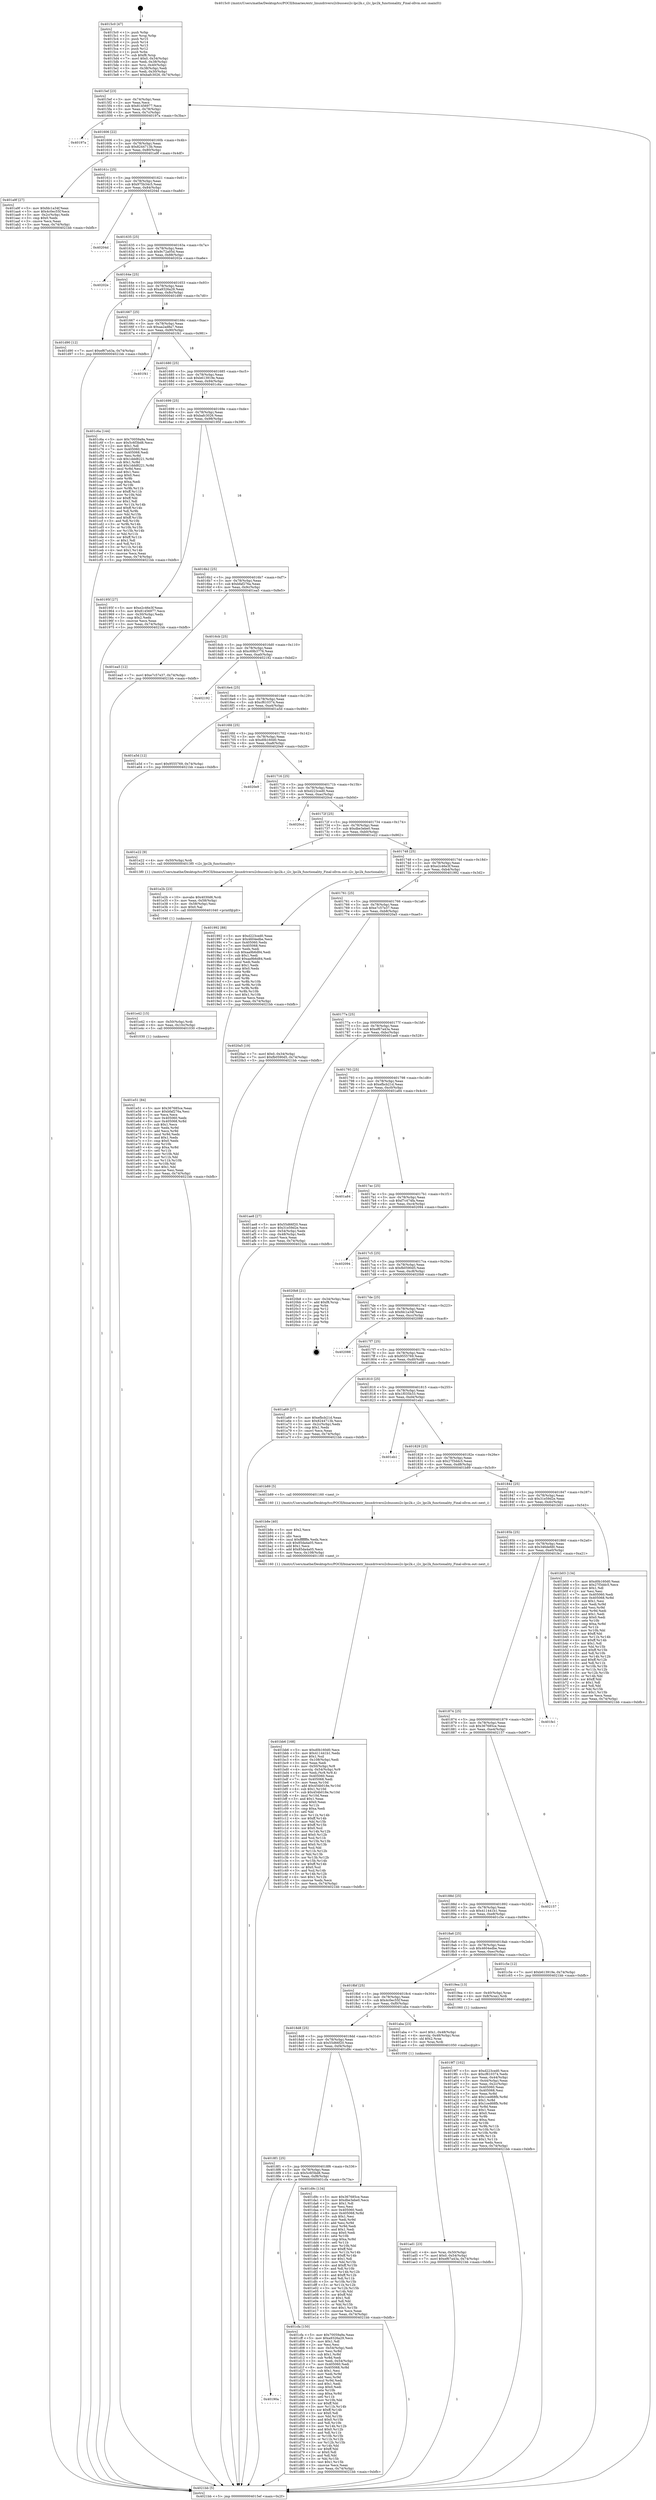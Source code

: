 digraph "0x4015c0" {
  label = "0x4015c0 (/mnt/c/Users/mathe/Desktop/tcc/POCII/binaries/extr_linuxdriversi2cbussesi2c-lpc2k.c_i2c_lpc2k_functionality_Final-ollvm.out::main(0))"
  labelloc = "t"
  node[shape=record]

  Entry [label="",width=0.3,height=0.3,shape=circle,fillcolor=black,style=filled]
  "0x4015ef" [label="{
     0x4015ef [23]\l
     | [instrs]\l
     &nbsp;&nbsp;0x4015ef \<+3\>: mov -0x74(%rbp),%eax\l
     &nbsp;&nbsp;0x4015f2 \<+2\>: mov %eax,%ecx\l
     &nbsp;&nbsp;0x4015f4 \<+6\>: sub $0x81456977,%ecx\l
     &nbsp;&nbsp;0x4015fa \<+3\>: mov %eax,-0x78(%rbp)\l
     &nbsp;&nbsp;0x4015fd \<+3\>: mov %ecx,-0x7c(%rbp)\l
     &nbsp;&nbsp;0x401600 \<+6\>: je 000000000040197a \<main+0x3ba\>\l
  }"]
  "0x40197a" [label="{
     0x40197a\l
  }", style=dashed]
  "0x401606" [label="{
     0x401606 [22]\l
     | [instrs]\l
     &nbsp;&nbsp;0x401606 \<+5\>: jmp 000000000040160b \<main+0x4b\>\l
     &nbsp;&nbsp;0x40160b \<+3\>: mov -0x78(%rbp),%eax\l
     &nbsp;&nbsp;0x40160e \<+5\>: sub $0x8244713b,%eax\l
     &nbsp;&nbsp;0x401613 \<+3\>: mov %eax,-0x80(%rbp)\l
     &nbsp;&nbsp;0x401616 \<+6\>: je 0000000000401a9f \<main+0x4df\>\l
  }"]
  Exit [label="",width=0.3,height=0.3,shape=circle,fillcolor=black,style=filled,peripheries=2]
  "0x401a9f" [label="{
     0x401a9f [27]\l
     | [instrs]\l
     &nbsp;&nbsp;0x401a9f \<+5\>: mov $0xfdc1a34f,%eax\l
     &nbsp;&nbsp;0x401aa4 \<+5\>: mov $0x4c0ec55f,%ecx\l
     &nbsp;&nbsp;0x401aa9 \<+3\>: mov -0x2c(%rbp),%edx\l
     &nbsp;&nbsp;0x401aac \<+3\>: cmp $0x0,%edx\l
     &nbsp;&nbsp;0x401aaf \<+3\>: cmove %ecx,%eax\l
     &nbsp;&nbsp;0x401ab2 \<+3\>: mov %eax,-0x74(%rbp)\l
     &nbsp;&nbsp;0x401ab5 \<+5\>: jmp 00000000004021bb \<main+0xbfb\>\l
  }"]
  "0x40161c" [label="{
     0x40161c [25]\l
     | [instrs]\l
     &nbsp;&nbsp;0x40161c \<+5\>: jmp 0000000000401621 \<main+0x61\>\l
     &nbsp;&nbsp;0x401621 \<+3\>: mov -0x78(%rbp),%eax\l
     &nbsp;&nbsp;0x401624 \<+5\>: sub $0x975b34c5,%eax\l
     &nbsp;&nbsp;0x401629 \<+6\>: mov %eax,-0x84(%rbp)\l
     &nbsp;&nbsp;0x40162f \<+6\>: je 000000000040204d \<main+0xa8d\>\l
  }"]
  "0x401e51" [label="{
     0x401e51 [84]\l
     | [instrs]\l
     &nbsp;&nbsp;0x401e51 \<+5\>: mov $0x367685ce,%eax\l
     &nbsp;&nbsp;0x401e56 \<+5\>: mov $0xbfaf276a,%esi\l
     &nbsp;&nbsp;0x401e5b \<+2\>: xor %ecx,%ecx\l
     &nbsp;&nbsp;0x401e5d \<+7\>: mov 0x405060,%edx\l
     &nbsp;&nbsp;0x401e64 \<+8\>: mov 0x405068,%r8d\l
     &nbsp;&nbsp;0x401e6c \<+3\>: sub $0x1,%ecx\l
     &nbsp;&nbsp;0x401e6f \<+3\>: mov %edx,%r9d\l
     &nbsp;&nbsp;0x401e72 \<+3\>: add %ecx,%r9d\l
     &nbsp;&nbsp;0x401e75 \<+4\>: imul %r9d,%edx\l
     &nbsp;&nbsp;0x401e79 \<+3\>: and $0x1,%edx\l
     &nbsp;&nbsp;0x401e7c \<+3\>: cmp $0x0,%edx\l
     &nbsp;&nbsp;0x401e7f \<+4\>: sete %r10b\l
     &nbsp;&nbsp;0x401e83 \<+4\>: cmp $0xa,%r8d\l
     &nbsp;&nbsp;0x401e87 \<+4\>: setl %r11b\l
     &nbsp;&nbsp;0x401e8b \<+3\>: mov %r10b,%bl\l
     &nbsp;&nbsp;0x401e8e \<+3\>: and %r11b,%bl\l
     &nbsp;&nbsp;0x401e91 \<+3\>: xor %r11b,%r10b\l
     &nbsp;&nbsp;0x401e94 \<+3\>: or %r10b,%bl\l
     &nbsp;&nbsp;0x401e97 \<+3\>: test $0x1,%bl\l
     &nbsp;&nbsp;0x401e9a \<+3\>: cmovne %esi,%eax\l
     &nbsp;&nbsp;0x401e9d \<+3\>: mov %eax,-0x74(%rbp)\l
     &nbsp;&nbsp;0x401ea0 \<+5\>: jmp 00000000004021bb \<main+0xbfb\>\l
  }"]
  "0x40204d" [label="{
     0x40204d\l
  }", style=dashed]
  "0x401635" [label="{
     0x401635 [25]\l
     | [instrs]\l
     &nbsp;&nbsp;0x401635 \<+5\>: jmp 000000000040163a \<main+0x7a\>\l
     &nbsp;&nbsp;0x40163a \<+3\>: mov -0x78(%rbp),%eax\l
     &nbsp;&nbsp;0x40163d \<+5\>: sub $0x9c72a05d,%eax\l
     &nbsp;&nbsp;0x401642 \<+6\>: mov %eax,-0x88(%rbp)\l
     &nbsp;&nbsp;0x401648 \<+6\>: je 000000000040202e \<main+0xa6e\>\l
  }"]
  "0x401e42" [label="{
     0x401e42 [15]\l
     | [instrs]\l
     &nbsp;&nbsp;0x401e42 \<+4\>: mov -0x50(%rbp),%rdi\l
     &nbsp;&nbsp;0x401e46 \<+6\>: mov %eax,-0x10c(%rbp)\l
     &nbsp;&nbsp;0x401e4c \<+5\>: call 0000000000401030 \<free@plt\>\l
     | [calls]\l
     &nbsp;&nbsp;0x401030 \{1\} (unknown)\l
  }"]
  "0x40202e" [label="{
     0x40202e\l
  }", style=dashed]
  "0x40164e" [label="{
     0x40164e [25]\l
     | [instrs]\l
     &nbsp;&nbsp;0x40164e \<+5\>: jmp 0000000000401653 \<main+0x93\>\l
     &nbsp;&nbsp;0x401653 \<+3\>: mov -0x78(%rbp),%eax\l
     &nbsp;&nbsp;0x401656 \<+5\>: sub $0xa9326a29,%eax\l
     &nbsp;&nbsp;0x40165b \<+6\>: mov %eax,-0x8c(%rbp)\l
     &nbsp;&nbsp;0x401661 \<+6\>: je 0000000000401d90 \<main+0x7d0\>\l
  }"]
  "0x401e2b" [label="{
     0x401e2b [23]\l
     | [instrs]\l
     &nbsp;&nbsp;0x401e2b \<+10\>: movabs $0x4030d6,%rdi\l
     &nbsp;&nbsp;0x401e35 \<+3\>: mov %eax,-0x58(%rbp)\l
     &nbsp;&nbsp;0x401e38 \<+3\>: mov -0x58(%rbp),%esi\l
     &nbsp;&nbsp;0x401e3b \<+2\>: mov $0x0,%al\l
     &nbsp;&nbsp;0x401e3d \<+5\>: call 0000000000401040 \<printf@plt\>\l
     | [calls]\l
     &nbsp;&nbsp;0x401040 \{1\} (unknown)\l
  }"]
  "0x401d90" [label="{
     0x401d90 [12]\l
     | [instrs]\l
     &nbsp;&nbsp;0x401d90 \<+7\>: movl $0xef67a43a,-0x74(%rbp)\l
     &nbsp;&nbsp;0x401d97 \<+5\>: jmp 00000000004021bb \<main+0xbfb\>\l
  }"]
  "0x401667" [label="{
     0x401667 [25]\l
     | [instrs]\l
     &nbsp;&nbsp;0x401667 \<+5\>: jmp 000000000040166c \<main+0xac\>\l
     &nbsp;&nbsp;0x40166c \<+3\>: mov -0x78(%rbp),%eax\l
     &nbsp;&nbsp;0x40166f \<+5\>: sub $0xaa2ad8a7,%eax\l
     &nbsp;&nbsp;0x401674 \<+6\>: mov %eax,-0x90(%rbp)\l
     &nbsp;&nbsp;0x40167a \<+6\>: je 0000000000401f41 \<main+0x981\>\l
  }"]
  "0x40190a" [label="{
     0x40190a\l
  }", style=dashed]
  "0x401f41" [label="{
     0x401f41\l
  }", style=dashed]
  "0x401680" [label="{
     0x401680 [25]\l
     | [instrs]\l
     &nbsp;&nbsp;0x401680 \<+5\>: jmp 0000000000401685 \<main+0xc5\>\l
     &nbsp;&nbsp;0x401685 \<+3\>: mov -0x78(%rbp),%eax\l
     &nbsp;&nbsp;0x401688 \<+5\>: sub $0xb613919e,%eax\l
     &nbsp;&nbsp;0x40168d \<+6\>: mov %eax,-0x94(%rbp)\l
     &nbsp;&nbsp;0x401693 \<+6\>: je 0000000000401c6a \<main+0x6aa\>\l
  }"]
  "0x401cfa" [label="{
     0x401cfa [150]\l
     | [instrs]\l
     &nbsp;&nbsp;0x401cfa \<+5\>: mov $0x70059a9a,%eax\l
     &nbsp;&nbsp;0x401cff \<+5\>: mov $0xa9326a29,%ecx\l
     &nbsp;&nbsp;0x401d04 \<+2\>: mov $0x1,%dl\l
     &nbsp;&nbsp;0x401d06 \<+2\>: xor %esi,%esi\l
     &nbsp;&nbsp;0x401d08 \<+3\>: mov -0x54(%rbp),%edi\l
     &nbsp;&nbsp;0x401d0b \<+3\>: mov %esi,%r8d\l
     &nbsp;&nbsp;0x401d0e \<+4\>: sub $0x1,%r8d\l
     &nbsp;&nbsp;0x401d12 \<+3\>: sub %r8d,%edi\l
     &nbsp;&nbsp;0x401d15 \<+3\>: mov %edi,-0x54(%rbp)\l
     &nbsp;&nbsp;0x401d18 \<+7\>: mov 0x405060,%edi\l
     &nbsp;&nbsp;0x401d1f \<+8\>: mov 0x405068,%r8d\l
     &nbsp;&nbsp;0x401d27 \<+3\>: sub $0x1,%esi\l
     &nbsp;&nbsp;0x401d2a \<+3\>: mov %edi,%r9d\l
     &nbsp;&nbsp;0x401d2d \<+3\>: add %esi,%r9d\l
     &nbsp;&nbsp;0x401d30 \<+4\>: imul %r9d,%edi\l
     &nbsp;&nbsp;0x401d34 \<+3\>: and $0x1,%edi\l
     &nbsp;&nbsp;0x401d37 \<+3\>: cmp $0x0,%edi\l
     &nbsp;&nbsp;0x401d3a \<+4\>: sete %r10b\l
     &nbsp;&nbsp;0x401d3e \<+4\>: cmp $0xa,%r8d\l
     &nbsp;&nbsp;0x401d42 \<+4\>: setl %r11b\l
     &nbsp;&nbsp;0x401d46 \<+3\>: mov %r10b,%bl\l
     &nbsp;&nbsp;0x401d49 \<+3\>: xor $0xff,%bl\l
     &nbsp;&nbsp;0x401d4c \<+3\>: mov %r11b,%r14b\l
     &nbsp;&nbsp;0x401d4f \<+4\>: xor $0xff,%r14b\l
     &nbsp;&nbsp;0x401d53 \<+3\>: xor $0x0,%dl\l
     &nbsp;&nbsp;0x401d56 \<+3\>: mov %bl,%r15b\l
     &nbsp;&nbsp;0x401d59 \<+4\>: and $0x0,%r15b\l
     &nbsp;&nbsp;0x401d5d \<+3\>: and %dl,%r10b\l
     &nbsp;&nbsp;0x401d60 \<+3\>: mov %r14b,%r12b\l
     &nbsp;&nbsp;0x401d63 \<+4\>: and $0x0,%r12b\l
     &nbsp;&nbsp;0x401d67 \<+3\>: and %dl,%r11b\l
     &nbsp;&nbsp;0x401d6a \<+3\>: or %r10b,%r15b\l
     &nbsp;&nbsp;0x401d6d \<+3\>: or %r11b,%r12b\l
     &nbsp;&nbsp;0x401d70 \<+3\>: xor %r12b,%r15b\l
     &nbsp;&nbsp;0x401d73 \<+3\>: or %r14b,%bl\l
     &nbsp;&nbsp;0x401d76 \<+3\>: xor $0xff,%bl\l
     &nbsp;&nbsp;0x401d79 \<+3\>: or $0x0,%dl\l
     &nbsp;&nbsp;0x401d7c \<+2\>: and %dl,%bl\l
     &nbsp;&nbsp;0x401d7e \<+3\>: or %bl,%r15b\l
     &nbsp;&nbsp;0x401d81 \<+4\>: test $0x1,%r15b\l
     &nbsp;&nbsp;0x401d85 \<+3\>: cmovne %ecx,%eax\l
     &nbsp;&nbsp;0x401d88 \<+3\>: mov %eax,-0x74(%rbp)\l
     &nbsp;&nbsp;0x401d8b \<+5\>: jmp 00000000004021bb \<main+0xbfb\>\l
  }"]
  "0x401c6a" [label="{
     0x401c6a [144]\l
     | [instrs]\l
     &nbsp;&nbsp;0x401c6a \<+5\>: mov $0x70059a9a,%eax\l
     &nbsp;&nbsp;0x401c6f \<+5\>: mov $0x5c6f3bd8,%ecx\l
     &nbsp;&nbsp;0x401c74 \<+2\>: mov $0x1,%dl\l
     &nbsp;&nbsp;0x401c76 \<+7\>: mov 0x405060,%esi\l
     &nbsp;&nbsp;0x401c7d \<+7\>: mov 0x405068,%edi\l
     &nbsp;&nbsp;0x401c84 \<+3\>: mov %esi,%r8d\l
     &nbsp;&nbsp;0x401c87 \<+7\>: sub $0x1ddd8221,%r8d\l
     &nbsp;&nbsp;0x401c8e \<+4\>: sub $0x1,%r8d\l
     &nbsp;&nbsp;0x401c92 \<+7\>: add $0x1ddd8221,%r8d\l
     &nbsp;&nbsp;0x401c99 \<+4\>: imul %r8d,%esi\l
     &nbsp;&nbsp;0x401c9d \<+3\>: and $0x1,%esi\l
     &nbsp;&nbsp;0x401ca0 \<+3\>: cmp $0x0,%esi\l
     &nbsp;&nbsp;0x401ca3 \<+4\>: sete %r9b\l
     &nbsp;&nbsp;0x401ca7 \<+3\>: cmp $0xa,%edi\l
     &nbsp;&nbsp;0x401caa \<+4\>: setl %r10b\l
     &nbsp;&nbsp;0x401cae \<+3\>: mov %r9b,%r11b\l
     &nbsp;&nbsp;0x401cb1 \<+4\>: xor $0xff,%r11b\l
     &nbsp;&nbsp;0x401cb5 \<+3\>: mov %r10b,%bl\l
     &nbsp;&nbsp;0x401cb8 \<+3\>: xor $0xff,%bl\l
     &nbsp;&nbsp;0x401cbb \<+3\>: xor $0x1,%dl\l
     &nbsp;&nbsp;0x401cbe \<+3\>: mov %r11b,%r14b\l
     &nbsp;&nbsp;0x401cc1 \<+4\>: and $0xff,%r14b\l
     &nbsp;&nbsp;0x401cc5 \<+3\>: and %dl,%r9b\l
     &nbsp;&nbsp;0x401cc8 \<+3\>: mov %bl,%r15b\l
     &nbsp;&nbsp;0x401ccb \<+4\>: and $0xff,%r15b\l
     &nbsp;&nbsp;0x401ccf \<+3\>: and %dl,%r10b\l
     &nbsp;&nbsp;0x401cd2 \<+3\>: or %r9b,%r14b\l
     &nbsp;&nbsp;0x401cd5 \<+3\>: or %r10b,%r15b\l
     &nbsp;&nbsp;0x401cd8 \<+3\>: xor %r15b,%r14b\l
     &nbsp;&nbsp;0x401cdb \<+3\>: or %bl,%r11b\l
     &nbsp;&nbsp;0x401cde \<+4\>: xor $0xff,%r11b\l
     &nbsp;&nbsp;0x401ce2 \<+3\>: or $0x1,%dl\l
     &nbsp;&nbsp;0x401ce5 \<+3\>: and %dl,%r11b\l
     &nbsp;&nbsp;0x401ce8 \<+3\>: or %r11b,%r14b\l
     &nbsp;&nbsp;0x401ceb \<+4\>: test $0x1,%r14b\l
     &nbsp;&nbsp;0x401cef \<+3\>: cmovne %ecx,%eax\l
     &nbsp;&nbsp;0x401cf2 \<+3\>: mov %eax,-0x74(%rbp)\l
     &nbsp;&nbsp;0x401cf5 \<+5\>: jmp 00000000004021bb \<main+0xbfb\>\l
  }"]
  "0x401699" [label="{
     0x401699 [25]\l
     | [instrs]\l
     &nbsp;&nbsp;0x401699 \<+5\>: jmp 000000000040169e \<main+0xde\>\l
     &nbsp;&nbsp;0x40169e \<+3\>: mov -0x78(%rbp),%eax\l
     &nbsp;&nbsp;0x4016a1 \<+5\>: sub $0xbafc3026,%eax\l
     &nbsp;&nbsp;0x4016a6 \<+6\>: mov %eax,-0x98(%rbp)\l
     &nbsp;&nbsp;0x4016ac \<+6\>: je 000000000040195f \<main+0x39f\>\l
  }"]
  "0x4018f1" [label="{
     0x4018f1 [25]\l
     | [instrs]\l
     &nbsp;&nbsp;0x4018f1 \<+5\>: jmp 00000000004018f6 \<main+0x336\>\l
     &nbsp;&nbsp;0x4018f6 \<+3\>: mov -0x78(%rbp),%eax\l
     &nbsp;&nbsp;0x4018f9 \<+5\>: sub $0x5c6f3bd8,%eax\l
     &nbsp;&nbsp;0x4018fe \<+6\>: mov %eax,-0xf8(%rbp)\l
     &nbsp;&nbsp;0x401904 \<+6\>: je 0000000000401cfa \<main+0x73a\>\l
  }"]
  "0x40195f" [label="{
     0x40195f [27]\l
     | [instrs]\l
     &nbsp;&nbsp;0x40195f \<+5\>: mov $0xe2c46e3f,%eax\l
     &nbsp;&nbsp;0x401964 \<+5\>: mov $0x81456977,%ecx\l
     &nbsp;&nbsp;0x401969 \<+3\>: mov -0x30(%rbp),%edx\l
     &nbsp;&nbsp;0x40196c \<+3\>: cmp $0x2,%edx\l
     &nbsp;&nbsp;0x40196f \<+3\>: cmovne %ecx,%eax\l
     &nbsp;&nbsp;0x401972 \<+3\>: mov %eax,-0x74(%rbp)\l
     &nbsp;&nbsp;0x401975 \<+5\>: jmp 00000000004021bb \<main+0xbfb\>\l
  }"]
  "0x4016b2" [label="{
     0x4016b2 [25]\l
     | [instrs]\l
     &nbsp;&nbsp;0x4016b2 \<+5\>: jmp 00000000004016b7 \<main+0xf7\>\l
     &nbsp;&nbsp;0x4016b7 \<+3\>: mov -0x78(%rbp),%eax\l
     &nbsp;&nbsp;0x4016ba \<+5\>: sub $0xbfaf276a,%eax\l
     &nbsp;&nbsp;0x4016bf \<+6\>: mov %eax,-0x9c(%rbp)\l
     &nbsp;&nbsp;0x4016c5 \<+6\>: je 0000000000401ea5 \<main+0x8e5\>\l
  }"]
  "0x4021bb" [label="{
     0x4021bb [5]\l
     | [instrs]\l
     &nbsp;&nbsp;0x4021bb \<+5\>: jmp 00000000004015ef \<main+0x2f\>\l
  }"]
  "0x4015c0" [label="{
     0x4015c0 [47]\l
     | [instrs]\l
     &nbsp;&nbsp;0x4015c0 \<+1\>: push %rbp\l
     &nbsp;&nbsp;0x4015c1 \<+3\>: mov %rsp,%rbp\l
     &nbsp;&nbsp;0x4015c4 \<+2\>: push %r15\l
     &nbsp;&nbsp;0x4015c6 \<+2\>: push %r14\l
     &nbsp;&nbsp;0x4015c8 \<+2\>: push %r13\l
     &nbsp;&nbsp;0x4015ca \<+2\>: push %r12\l
     &nbsp;&nbsp;0x4015cc \<+1\>: push %rbx\l
     &nbsp;&nbsp;0x4015cd \<+7\>: sub $0xf8,%rsp\l
     &nbsp;&nbsp;0x4015d4 \<+7\>: movl $0x0,-0x34(%rbp)\l
     &nbsp;&nbsp;0x4015db \<+3\>: mov %edi,-0x38(%rbp)\l
     &nbsp;&nbsp;0x4015de \<+4\>: mov %rsi,-0x40(%rbp)\l
     &nbsp;&nbsp;0x4015e2 \<+3\>: mov -0x38(%rbp),%edi\l
     &nbsp;&nbsp;0x4015e5 \<+3\>: mov %edi,-0x30(%rbp)\l
     &nbsp;&nbsp;0x4015e8 \<+7\>: movl $0xbafc3026,-0x74(%rbp)\l
  }"]
  "0x401d9c" [label="{
     0x401d9c [134]\l
     | [instrs]\l
     &nbsp;&nbsp;0x401d9c \<+5\>: mov $0x367685ce,%eax\l
     &nbsp;&nbsp;0x401da1 \<+5\>: mov $0xdbe3ebe0,%ecx\l
     &nbsp;&nbsp;0x401da6 \<+2\>: mov $0x1,%dl\l
     &nbsp;&nbsp;0x401da8 \<+2\>: xor %esi,%esi\l
     &nbsp;&nbsp;0x401daa \<+7\>: mov 0x405060,%edi\l
     &nbsp;&nbsp;0x401db1 \<+8\>: mov 0x405068,%r8d\l
     &nbsp;&nbsp;0x401db9 \<+3\>: sub $0x1,%esi\l
     &nbsp;&nbsp;0x401dbc \<+3\>: mov %edi,%r9d\l
     &nbsp;&nbsp;0x401dbf \<+3\>: add %esi,%r9d\l
     &nbsp;&nbsp;0x401dc2 \<+4\>: imul %r9d,%edi\l
     &nbsp;&nbsp;0x401dc6 \<+3\>: and $0x1,%edi\l
     &nbsp;&nbsp;0x401dc9 \<+3\>: cmp $0x0,%edi\l
     &nbsp;&nbsp;0x401dcc \<+4\>: sete %r10b\l
     &nbsp;&nbsp;0x401dd0 \<+4\>: cmp $0xa,%r8d\l
     &nbsp;&nbsp;0x401dd4 \<+4\>: setl %r11b\l
     &nbsp;&nbsp;0x401dd8 \<+3\>: mov %r10b,%bl\l
     &nbsp;&nbsp;0x401ddb \<+3\>: xor $0xff,%bl\l
     &nbsp;&nbsp;0x401dde \<+3\>: mov %r11b,%r14b\l
     &nbsp;&nbsp;0x401de1 \<+4\>: xor $0xff,%r14b\l
     &nbsp;&nbsp;0x401de5 \<+3\>: xor $0x1,%dl\l
     &nbsp;&nbsp;0x401de8 \<+3\>: mov %bl,%r15b\l
     &nbsp;&nbsp;0x401deb \<+4\>: and $0xff,%r15b\l
     &nbsp;&nbsp;0x401def \<+3\>: and %dl,%r10b\l
     &nbsp;&nbsp;0x401df2 \<+3\>: mov %r14b,%r12b\l
     &nbsp;&nbsp;0x401df5 \<+4\>: and $0xff,%r12b\l
     &nbsp;&nbsp;0x401df9 \<+3\>: and %dl,%r11b\l
     &nbsp;&nbsp;0x401dfc \<+3\>: or %r10b,%r15b\l
     &nbsp;&nbsp;0x401dff \<+3\>: or %r11b,%r12b\l
     &nbsp;&nbsp;0x401e02 \<+3\>: xor %r12b,%r15b\l
     &nbsp;&nbsp;0x401e05 \<+3\>: or %r14b,%bl\l
     &nbsp;&nbsp;0x401e08 \<+3\>: xor $0xff,%bl\l
     &nbsp;&nbsp;0x401e0b \<+3\>: or $0x1,%dl\l
     &nbsp;&nbsp;0x401e0e \<+2\>: and %dl,%bl\l
     &nbsp;&nbsp;0x401e10 \<+3\>: or %bl,%r15b\l
     &nbsp;&nbsp;0x401e13 \<+4\>: test $0x1,%r15b\l
     &nbsp;&nbsp;0x401e17 \<+3\>: cmovne %ecx,%eax\l
     &nbsp;&nbsp;0x401e1a \<+3\>: mov %eax,-0x74(%rbp)\l
     &nbsp;&nbsp;0x401e1d \<+5\>: jmp 00000000004021bb \<main+0xbfb\>\l
  }"]
  "0x401ea5" [label="{
     0x401ea5 [12]\l
     | [instrs]\l
     &nbsp;&nbsp;0x401ea5 \<+7\>: movl $0xe7c57e37,-0x74(%rbp)\l
     &nbsp;&nbsp;0x401eac \<+5\>: jmp 00000000004021bb \<main+0xbfb\>\l
  }"]
  "0x4016cb" [label="{
     0x4016cb [25]\l
     | [instrs]\l
     &nbsp;&nbsp;0x4016cb \<+5\>: jmp 00000000004016d0 \<main+0x110\>\l
     &nbsp;&nbsp;0x4016d0 \<+3\>: mov -0x78(%rbp),%eax\l
     &nbsp;&nbsp;0x4016d3 \<+5\>: sub $0xc69b3776,%eax\l
     &nbsp;&nbsp;0x4016d8 \<+6\>: mov %eax,-0xa0(%rbp)\l
     &nbsp;&nbsp;0x4016de \<+6\>: je 0000000000402192 \<main+0xbd2\>\l
  }"]
  "0x401bb6" [label="{
     0x401bb6 [168]\l
     | [instrs]\l
     &nbsp;&nbsp;0x401bb6 \<+5\>: mov $0xd0b160d0,%ecx\l
     &nbsp;&nbsp;0x401bbb \<+5\>: mov $0x411441b1,%edx\l
     &nbsp;&nbsp;0x401bc0 \<+3\>: mov $0x1,%sil\l
     &nbsp;&nbsp;0x401bc3 \<+6\>: mov -0x108(%rbp),%edi\l
     &nbsp;&nbsp;0x401bc9 \<+3\>: imul %eax,%edi\l
     &nbsp;&nbsp;0x401bcc \<+4\>: mov -0x50(%rbp),%r8\l
     &nbsp;&nbsp;0x401bd0 \<+4\>: movslq -0x54(%rbp),%r9\l
     &nbsp;&nbsp;0x401bd4 \<+4\>: mov %edi,(%r8,%r9,4)\l
     &nbsp;&nbsp;0x401bd8 \<+7\>: mov 0x405060,%eax\l
     &nbsp;&nbsp;0x401bdf \<+7\>: mov 0x405068,%edi\l
     &nbsp;&nbsp;0x401be6 \<+3\>: mov %eax,%r10d\l
     &nbsp;&nbsp;0x401be9 \<+7\>: add $0x454b018e,%r10d\l
     &nbsp;&nbsp;0x401bf0 \<+4\>: sub $0x1,%r10d\l
     &nbsp;&nbsp;0x401bf4 \<+7\>: sub $0x454b018e,%r10d\l
     &nbsp;&nbsp;0x401bfb \<+4\>: imul %r10d,%eax\l
     &nbsp;&nbsp;0x401bff \<+3\>: and $0x1,%eax\l
     &nbsp;&nbsp;0x401c02 \<+3\>: cmp $0x0,%eax\l
     &nbsp;&nbsp;0x401c05 \<+4\>: sete %r11b\l
     &nbsp;&nbsp;0x401c09 \<+3\>: cmp $0xa,%edi\l
     &nbsp;&nbsp;0x401c0c \<+3\>: setl %bl\l
     &nbsp;&nbsp;0x401c0f \<+3\>: mov %r11b,%r14b\l
     &nbsp;&nbsp;0x401c12 \<+4\>: xor $0xff,%r14b\l
     &nbsp;&nbsp;0x401c16 \<+3\>: mov %bl,%r15b\l
     &nbsp;&nbsp;0x401c19 \<+4\>: xor $0xff,%r15b\l
     &nbsp;&nbsp;0x401c1d \<+4\>: xor $0x0,%sil\l
     &nbsp;&nbsp;0x401c21 \<+3\>: mov %r14b,%r12b\l
     &nbsp;&nbsp;0x401c24 \<+4\>: and $0x0,%r12b\l
     &nbsp;&nbsp;0x401c28 \<+3\>: and %sil,%r11b\l
     &nbsp;&nbsp;0x401c2b \<+3\>: mov %r15b,%r13b\l
     &nbsp;&nbsp;0x401c2e \<+4\>: and $0x0,%r13b\l
     &nbsp;&nbsp;0x401c32 \<+3\>: and %sil,%bl\l
     &nbsp;&nbsp;0x401c35 \<+3\>: or %r11b,%r12b\l
     &nbsp;&nbsp;0x401c38 \<+3\>: or %bl,%r13b\l
     &nbsp;&nbsp;0x401c3b \<+3\>: xor %r13b,%r12b\l
     &nbsp;&nbsp;0x401c3e \<+3\>: or %r15b,%r14b\l
     &nbsp;&nbsp;0x401c41 \<+4\>: xor $0xff,%r14b\l
     &nbsp;&nbsp;0x401c45 \<+4\>: or $0x0,%sil\l
     &nbsp;&nbsp;0x401c49 \<+3\>: and %sil,%r14b\l
     &nbsp;&nbsp;0x401c4c \<+3\>: or %r14b,%r12b\l
     &nbsp;&nbsp;0x401c4f \<+4\>: test $0x1,%r12b\l
     &nbsp;&nbsp;0x401c53 \<+3\>: cmovne %edx,%ecx\l
     &nbsp;&nbsp;0x401c56 \<+3\>: mov %ecx,-0x74(%rbp)\l
     &nbsp;&nbsp;0x401c59 \<+5\>: jmp 00000000004021bb \<main+0xbfb\>\l
  }"]
  "0x402192" [label="{
     0x402192\l
  }", style=dashed]
  "0x4016e4" [label="{
     0x4016e4 [25]\l
     | [instrs]\l
     &nbsp;&nbsp;0x4016e4 \<+5\>: jmp 00000000004016e9 \<main+0x129\>\l
     &nbsp;&nbsp;0x4016e9 \<+3\>: mov -0x78(%rbp),%eax\l
     &nbsp;&nbsp;0x4016ec \<+5\>: sub $0xcf610374,%eax\l
     &nbsp;&nbsp;0x4016f1 \<+6\>: mov %eax,-0xa4(%rbp)\l
     &nbsp;&nbsp;0x4016f7 \<+6\>: je 0000000000401a5d \<main+0x49d\>\l
  }"]
  "0x401b8e" [label="{
     0x401b8e [40]\l
     | [instrs]\l
     &nbsp;&nbsp;0x401b8e \<+5\>: mov $0x2,%ecx\l
     &nbsp;&nbsp;0x401b93 \<+1\>: cltd\l
     &nbsp;&nbsp;0x401b94 \<+2\>: idiv %ecx\l
     &nbsp;&nbsp;0x401b96 \<+6\>: imul $0xfffffffe,%edx,%ecx\l
     &nbsp;&nbsp;0x401b9c \<+6\>: sub $0x85da4a05,%ecx\l
     &nbsp;&nbsp;0x401ba2 \<+3\>: add $0x1,%ecx\l
     &nbsp;&nbsp;0x401ba5 \<+6\>: add $0x85da4a05,%ecx\l
     &nbsp;&nbsp;0x401bab \<+6\>: mov %ecx,-0x108(%rbp)\l
     &nbsp;&nbsp;0x401bb1 \<+5\>: call 0000000000401160 \<next_i\>\l
     | [calls]\l
     &nbsp;&nbsp;0x401160 \{1\} (/mnt/c/Users/mathe/Desktop/tcc/POCII/binaries/extr_linuxdriversi2cbussesi2c-lpc2k.c_i2c_lpc2k_functionality_Final-ollvm.out::next_i)\l
  }"]
  "0x401a5d" [label="{
     0x401a5d [12]\l
     | [instrs]\l
     &nbsp;&nbsp;0x401a5d \<+7\>: movl $0x9555769,-0x74(%rbp)\l
     &nbsp;&nbsp;0x401a64 \<+5\>: jmp 00000000004021bb \<main+0xbfb\>\l
  }"]
  "0x4016fd" [label="{
     0x4016fd [25]\l
     | [instrs]\l
     &nbsp;&nbsp;0x4016fd \<+5\>: jmp 0000000000401702 \<main+0x142\>\l
     &nbsp;&nbsp;0x401702 \<+3\>: mov -0x78(%rbp),%eax\l
     &nbsp;&nbsp;0x401705 \<+5\>: sub $0xd0b160d0,%eax\l
     &nbsp;&nbsp;0x40170a \<+6\>: mov %eax,-0xa8(%rbp)\l
     &nbsp;&nbsp;0x401710 \<+6\>: je 00000000004020e9 \<main+0xb29\>\l
  }"]
  "0x401ad1" [label="{
     0x401ad1 [23]\l
     | [instrs]\l
     &nbsp;&nbsp;0x401ad1 \<+4\>: mov %rax,-0x50(%rbp)\l
     &nbsp;&nbsp;0x401ad5 \<+7\>: movl $0x0,-0x54(%rbp)\l
     &nbsp;&nbsp;0x401adc \<+7\>: movl $0xef67a43a,-0x74(%rbp)\l
     &nbsp;&nbsp;0x401ae3 \<+5\>: jmp 00000000004021bb \<main+0xbfb\>\l
  }"]
  "0x4020e9" [label="{
     0x4020e9\l
  }", style=dashed]
  "0x401716" [label="{
     0x401716 [25]\l
     | [instrs]\l
     &nbsp;&nbsp;0x401716 \<+5\>: jmp 000000000040171b \<main+0x15b\>\l
     &nbsp;&nbsp;0x40171b \<+3\>: mov -0x78(%rbp),%eax\l
     &nbsp;&nbsp;0x40171e \<+5\>: sub $0xd223ced0,%eax\l
     &nbsp;&nbsp;0x401723 \<+6\>: mov %eax,-0xac(%rbp)\l
     &nbsp;&nbsp;0x401729 \<+6\>: je 00000000004020cd \<main+0xb0d\>\l
  }"]
  "0x4018d8" [label="{
     0x4018d8 [25]\l
     | [instrs]\l
     &nbsp;&nbsp;0x4018d8 \<+5\>: jmp 00000000004018dd \<main+0x31d\>\l
     &nbsp;&nbsp;0x4018dd \<+3\>: mov -0x78(%rbp),%eax\l
     &nbsp;&nbsp;0x4018e0 \<+5\>: sub $0x55d66f20,%eax\l
     &nbsp;&nbsp;0x4018e5 \<+6\>: mov %eax,-0xf4(%rbp)\l
     &nbsp;&nbsp;0x4018eb \<+6\>: je 0000000000401d9c \<main+0x7dc\>\l
  }"]
  "0x4020cd" [label="{
     0x4020cd\l
  }", style=dashed]
  "0x40172f" [label="{
     0x40172f [25]\l
     | [instrs]\l
     &nbsp;&nbsp;0x40172f \<+5\>: jmp 0000000000401734 \<main+0x174\>\l
     &nbsp;&nbsp;0x401734 \<+3\>: mov -0x78(%rbp),%eax\l
     &nbsp;&nbsp;0x401737 \<+5\>: sub $0xdbe3ebe0,%eax\l
     &nbsp;&nbsp;0x40173c \<+6\>: mov %eax,-0xb0(%rbp)\l
     &nbsp;&nbsp;0x401742 \<+6\>: je 0000000000401e22 \<main+0x862\>\l
  }"]
  "0x401aba" [label="{
     0x401aba [23]\l
     | [instrs]\l
     &nbsp;&nbsp;0x401aba \<+7\>: movl $0x1,-0x48(%rbp)\l
     &nbsp;&nbsp;0x401ac1 \<+4\>: movslq -0x48(%rbp),%rax\l
     &nbsp;&nbsp;0x401ac5 \<+4\>: shl $0x2,%rax\l
     &nbsp;&nbsp;0x401ac9 \<+3\>: mov %rax,%rdi\l
     &nbsp;&nbsp;0x401acc \<+5\>: call 0000000000401050 \<malloc@plt\>\l
     | [calls]\l
     &nbsp;&nbsp;0x401050 \{1\} (unknown)\l
  }"]
  "0x401e22" [label="{
     0x401e22 [9]\l
     | [instrs]\l
     &nbsp;&nbsp;0x401e22 \<+4\>: mov -0x50(%rbp),%rdi\l
     &nbsp;&nbsp;0x401e26 \<+5\>: call 00000000004013f0 \<i2c_lpc2k_functionality\>\l
     | [calls]\l
     &nbsp;&nbsp;0x4013f0 \{1\} (/mnt/c/Users/mathe/Desktop/tcc/POCII/binaries/extr_linuxdriversi2cbussesi2c-lpc2k.c_i2c_lpc2k_functionality_Final-ollvm.out::i2c_lpc2k_functionality)\l
  }"]
  "0x401748" [label="{
     0x401748 [25]\l
     | [instrs]\l
     &nbsp;&nbsp;0x401748 \<+5\>: jmp 000000000040174d \<main+0x18d\>\l
     &nbsp;&nbsp;0x40174d \<+3\>: mov -0x78(%rbp),%eax\l
     &nbsp;&nbsp;0x401750 \<+5\>: sub $0xe2c46e3f,%eax\l
     &nbsp;&nbsp;0x401755 \<+6\>: mov %eax,-0xb4(%rbp)\l
     &nbsp;&nbsp;0x40175b \<+6\>: je 0000000000401992 \<main+0x3d2\>\l
  }"]
  "0x4019f7" [label="{
     0x4019f7 [102]\l
     | [instrs]\l
     &nbsp;&nbsp;0x4019f7 \<+5\>: mov $0xd223ced0,%ecx\l
     &nbsp;&nbsp;0x4019fc \<+5\>: mov $0xcf610374,%edx\l
     &nbsp;&nbsp;0x401a01 \<+3\>: mov %eax,-0x44(%rbp)\l
     &nbsp;&nbsp;0x401a04 \<+3\>: mov -0x44(%rbp),%eax\l
     &nbsp;&nbsp;0x401a07 \<+3\>: mov %eax,-0x2c(%rbp)\l
     &nbsp;&nbsp;0x401a0a \<+7\>: mov 0x405060,%eax\l
     &nbsp;&nbsp;0x401a11 \<+7\>: mov 0x405068,%esi\l
     &nbsp;&nbsp;0x401a18 \<+3\>: mov %eax,%r8d\l
     &nbsp;&nbsp;0x401a1b \<+7\>: add $0x1ced68fb,%r8d\l
     &nbsp;&nbsp;0x401a22 \<+4\>: sub $0x1,%r8d\l
     &nbsp;&nbsp;0x401a26 \<+7\>: sub $0x1ced68fb,%r8d\l
     &nbsp;&nbsp;0x401a2d \<+4\>: imul %r8d,%eax\l
     &nbsp;&nbsp;0x401a31 \<+3\>: and $0x1,%eax\l
     &nbsp;&nbsp;0x401a34 \<+3\>: cmp $0x0,%eax\l
     &nbsp;&nbsp;0x401a37 \<+4\>: sete %r9b\l
     &nbsp;&nbsp;0x401a3b \<+3\>: cmp $0xa,%esi\l
     &nbsp;&nbsp;0x401a3e \<+4\>: setl %r10b\l
     &nbsp;&nbsp;0x401a42 \<+3\>: mov %r9b,%r11b\l
     &nbsp;&nbsp;0x401a45 \<+3\>: and %r10b,%r11b\l
     &nbsp;&nbsp;0x401a48 \<+3\>: xor %r10b,%r9b\l
     &nbsp;&nbsp;0x401a4b \<+3\>: or %r9b,%r11b\l
     &nbsp;&nbsp;0x401a4e \<+4\>: test $0x1,%r11b\l
     &nbsp;&nbsp;0x401a52 \<+3\>: cmovne %edx,%ecx\l
     &nbsp;&nbsp;0x401a55 \<+3\>: mov %ecx,-0x74(%rbp)\l
     &nbsp;&nbsp;0x401a58 \<+5\>: jmp 00000000004021bb \<main+0xbfb\>\l
  }"]
  "0x401992" [label="{
     0x401992 [88]\l
     | [instrs]\l
     &nbsp;&nbsp;0x401992 \<+5\>: mov $0xd223ced0,%eax\l
     &nbsp;&nbsp;0x401997 \<+5\>: mov $0x4604edbe,%ecx\l
     &nbsp;&nbsp;0x40199c \<+7\>: mov 0x405060,%edx\l
     &nbsp;&nbsp;0x4019a3 \<+7\>: mov 0x405068,%esi\l
     &nbsp;&nbsp;0x4019aa \<+2\>: mov %edx,%edi\l
     &nbsp;&nbsp;0x4019ac \<+6\>: sub $0xaa9b6d84,%edi\l
     &nbsp;&nbsp;0x4019b2 \<+3\>: sub $0x1,%edi\l
     &nbsp;&nbsp;0x4019b5 \<+6\>: add $0xaa9b6d84,%edi\l
     &nbsp;&nbsp;0x4019bb \<+3\>: imul %edi,%edx\l
     &nbsp;&nbsp;0x4019be \<+3\>: and $0x1,%edx\l
     &nbsp;&nbsp;0x4019c1 \<+3\>: cmp $0x0,%edx\l
     &nbsp;&nbsp;0x4019c4 \<+4\>: sete %r8b\l
     &nbsp;&nbsp;0x4019c8 \<+3\>: cmp $0xa,%esi\l
     &nbsp;&nbsp;0x4019cb \<+4\>: setl %r9b\l
     &nbsp;&nbsp;0x4019cf \<+3\>: mov %r8b,%r10b\l
     &nbsp;&nbsp;0x4019d2 \<+3\>: and %r9b,%r10b\l
     &nbsp;&nbsp;0x4019d5 \<+3\>: xor %r9b,%r8b\l
     &nbsp;&nbsp;0x4019d8 \<+3\>: or %r8b,%r10b\l
     &nbsp;&nbsp;0x4019db \<+4\>: test $0x1,%r10b\l
     &nbsp;&nbsp;0x4019df \<+3\>: cmovne %ecx,%eax\l
     &nbsp;&nbsp;0x4019e2 \<+3\>: mov %eax,-0x74(%rbp)\l
     &nbsp;&nbsp;0x4019e5 \<+5\>: jmp 00000000004021bb \<main+0xbfb\>\l
  }"]
  "0x401761" [label="{
     0x401761 [25]\l
     | [instrs]\l
     &nbsp;&nbsp;0x401761 \<+5\>: jmp 0000000000401766 \<main+0x1a6\>\l
     &nbsp;&nbsp;0x401766 \<+3\>: mov -0x78(%rbp),%eax\l
     &nbsp;&nbsp;0x401769 \<+5\>: sub $0xe7c57e37,%eax\l
     &nbsp;&nbsp;0x40176e \<+6\>: mov %eax,-0xb8(%rbp)\l
     &nbsp;&nbsp;0x401774 \<+6\>: je 00000000004020a5 \<main+0xae5\>\l
  }"]
  "0x4018bf" [label="{
     0x4018bf [25]\l
     | [instrs]\l
     &nbsp;&nbsp;0x4018bf \<+5\>: jmp 00000000004018c4 \<main+0x304\>\l
     &nbsp;&nbsp;0x4018c4 \<+3\>: mov -0x78(%rbp),%eax\l
     &nbsp;&nbsp;0x4018c7 \<+5\>: sub $0x4c0ec55f,%eax\l
     &nbsp;&nbsp;0x4018cc \<+6\>: mov %eax,-0xf0(%rbp)\l
     &nbsp;&nbsp;0x4018d2 \<+6\>: je 0000000000401aba \<main+0x4fa\>\l
  }"]
  "0x4020a5" [label="{
     0x4020a5 [19]\l
     | [instrs]\l
     &nbsp;&nbsp;0x4020a5 \<+7\>: movl $0x0,-0x34(%rbp)\l
     &nbsp;&nbsp;0x4020ac \<+7\>: movl $0xfb0590d5,-0x74(%rbp)\l
     &nbsp;&nbsp;0x4020b3 \<+5\>: jmp 00000000004021bb \<main+0xbfb\>\l
  }"]
  "0x40177a" [label="{
     0x40177a [25]\l
     | [instrs]\l
     &nbsp;&nbsp;0x40177a \<+5\>: jmp 000000000040177f \<main+0x1bf\>\l
     &nbsp;&nbsp;0x40177f \<+3\>: mov -0x78(%rbp),%eax\l
     &nbsp;&nbsp;0x401782 \<+5\>: sub $0xef67a43a,%eax\l
     &nbsp;&nbsp;0x401787 \<+6\>: mov %eax,-0xbc(%rbp)\l
     &nbsp;&nbsp;0x40178d \<+6\>: je 0000000000401ae8 \<main+0x528\>\l
  }"]
  "0x4019ea" [label="{
     0x4019ea [13]\l
     | [instrs]\l
     &nbsp;&nbsp;0x4019ea \<+4\>: mov -0x40(%rbp),%rax\l
     &nbsp;&nbsp;0x4019ee \<+4\>: mov 0x8(%rax),%rdi\l
     &nbsp;&nbsp;0x4019f2 \<+5\>: call 0000000000401060 \<atoi@plt\>\l
     | [calls]\l
     &nbsp;&nbsp;0x401060 \{1\} (unknown)\l
  }"]
  "0x401ae8" [label="{
     0x401ae8 [27]\l
     | [instrs]\l
     &nbsp;&nbsp;0x401ae8 \<+5\>: mov $0x55d66f20,%eax\l
     &nbsp;&nbsp;0x401aed \<+5\>: mov $0x31e59d2e,%ecx\l
     &nbsp;&nbsp;0x401af2 \<+3\>: mov -0x54(%rbp),%edx\l
     &nbsp;&nbsp;0x401af5 \<+3\>: cmp -0x48(%rbp),%edx\l
     &nbsp;&nbsp;0x401af8 \<+3\>: cmovl %ecx,%eax\l
     &nbsp;&nbsp;0x401afb \<+3\>: mov %eax,-0x74(%rbp)\l
     &nbsp;&nbsp;0x401afe \<+5\>: jmp 00000000004021bb \<main+0xbfb\>\l
  }"]
  "0x401793" [label="{
     0x401793 [25]\l
     | [instrs]\l
     &nbsp;&nbsp;0x401793 \<+5\>: jmp 0000000000401798 \<main+0x1d8\>\l
     &nbsp;&nbsp;0x401798 \<+3\>: mov -0x78(%rbp),%eax\l
     &nbsp;&nbsp;0x40179b \<+5\>: sub $0xefbcb21d,%eax\l
     &nbsp;&nbsp;0x4017a0 \<+6\>: mov %eax,-0xc0(%rbp)\l
     &nbsp;&nbsp;0x4017a6 \<+6\>: je 0000000000401a84 \<main+0x4c4\>\l
  }"]
  "0x4018a6" [label="{
     0x4018a6 [25]\l
     | [instrs]\l
     &nbsp;&nbsp;0x4018a6 \<+5\>: jmp 00000000004018ab \<main+0x2eb\>\l
     &nbsp;&nbsp;0x4018ab \<+3\>: mov -0x78(%rbp),%eax\l
     &nbsp;&nbsp;0x4018ae \<+5\>: sub $0x4604edbe,%eax\l
     &nbsp;&nbsp;0x4018b3 \<+6\>: mov %eax,-0xec(%rbp)\l
     &nbsp;&nbsp;0x4018b9 \<+6\>: je 00000000004019ea \<main+0x42a\>\l
  }"]
  "0x401a84" [label="{
     0x401a84\l
  }", style=dashed]
  "0x4017ac" [label="{
     0x4017ac [25]\l
     | [instrs]\l
     &nbsp;&nbsp;0x4017ac \<+5\>: jmp 00000000004017b1 \<main+0x1f1\>\l
     &nbsp;&nbsp;0x4017b1 \<+3\>: mov -0x78(%rbp),%eax\l
     &nbsp;&nbsp;0x4017b4 \<+5\>: sub $0xf7c474fa,%eax\l
     &nbsp;&nbsp;0x4017b9 \<+6\>: mov %eax,-0xc4(%rbp)\l
     &nbsp;&nbsp;0x4017bf \<+6\>: je 0000000000402094 \<main+0xad4\>\l
  }"]
  "0x401c5e" [label="{
     0x401c5e [12]\l
     | [instrs]\l
     &nbsp;&nbsp;0x401c5e \<+7\>: movl $0xb613919e,-0x74(%rbp)\l
     &nbsp;&nbsp;0x401c65 \<+5\>: jmp 00000000004021bb \<main+0xbfb\>\l
  }"]
  "0x402094" [label="{
     0x402094\l
  }", style=dashed]
  "0x4017c5" [label="{
     0x4017c5 [25]\l
     | [instrs]\l
     &nbsp;&nbsp;0x4017c5 \<+5\>: jmp 00000000004017ca \<main+0x20a\>\l
     &nbsp;&nbsp;0x4017ca \<+3\>: mov -0x78(%rbp),%eax\l
     &nbsp;&nbsp;0x4017cd \<+5\>: sub $0xfb0590d5,%eax\l
     &nbsp;&nbsp;0x4017d2 \<+6\>: mov %eax,-0xc8(%rbp)\l
     &nbsp;&nbsp;0x4017d8 \<+6\>: je 00000000004020b8 \<main+0xaf8\>\l
  }"]
  "0x40188d" [label="{
     0x40188d [25]\l
     | [instrs]\l
     &nbsp;&nbsp;0x40188d \<+5\>: jmp 0000000000401892 \<main+0x2d2\>\l
     &nbsp;&nbsp;0x401892 \<+3\>: mov -0x78(%rbp),%eax\l
     &nbsp;&nbsp;0x401895 \<+5\>: sub $0x411441b1,%eax\l
     &nbsp;&nbsp;0x40189a \<+6\>: mov %eax,-0xe8(%rbp)\l
     &nbsp;&nbsp;0x4018a0 \<+6\>: je 0000000000401c5e \<main+0x69e\>\l
  }"]
  "0x4020b8" [label="{
     0x4020b8 [21]\l
     | [instrs]\l
     &nbsp;&nbsp;0x4020b8 \<+3\>: mov -0x34(%rbp),%eax\l
     &nbsp;&nbsp;0x4020bb \<+7\>: add $0xf8,%rsp\l
     &nbsp;&nbsp;0x4020c2 \<+1\>: pop %rbx\l
     &nbsp;&nbsp;0x4020c3 \<+2\>: pop %r12\l
     &nbsp;&nbsp;0x4020c5 \<+2\>: pop %r13\l
     &nbsp;&nbsp;0x4020c7 \<+2\>: pop %r14\l
     &nbsp;&nbsp;0x4020c9 \<+2\>: pop %r15\l
     &nbsp;&nbsp;0x4020cb \<+1\>: pop %rbp\l
     &nbsp;&nbsp;0x4020cc \<+1\>: ret\l
  }"]
  "0x4017de" [label="{
     0x4017de [25]\l
     | [instrs]\l
     &nbsp;&nbsp;0x4017de \<+5\>: jmp 00000000004017e3 \<main+0x223\>\l
     &nbsp;&nbsp;0x4017e3 \<+3\>: mov -0x78(%rbp),%eax\l
     &nbsp;&nbsp;0x4017e6 \<+5\>: sub $0xfdc1a34f,%eax\l
     &nbsp;&nbsp;0x4017eb \<+6\>: mov %eax,-0xcc(%rbp)\l
     &nbsp;&nbsp;0x4017f1 \<+6\>: je 0000000000402088 \<main+0xac8\>\l
  }"]
  "0x402157" [label="{
     0x402157\l
  }", style=dashed]
  "0x402088" [label="{
     0x402088\l
  }", style=dashed]
  "0x4017f7" [label="{
     0x4017f7 [25]\l
     | [instrs]\l
     &nbsp;&nbsp;0x4017f7 \<+5\>: jmp 00000000004017fc \<main+0x23c\>\l
     &nbsp;&nbsp;0x4017fc \<+3\>: mov -0x78(%rbp),%eax\l
     &nbsp;&nbsp;0x4017ff \<+5\>: sub $0x9555769,%eax\l
     &nbsp;&nbsp;0x401804 \<+6\>: mov %eax,-0xd0(%rbp)\l
     &nbsp;&nbsp;0x40180a \<+6\>: je 0000000000401a69 \<main+0x4a9\>\l
  }"]
  "0x401874" [label="{
     0x401874 [25]\l
     | [instrs]\l
     &nbsp;&nbsp;0x401874 \<+5\>: jmp 0000000000401879 \<main+0x2b9\>\l
     &nbsp;&nbsp;0x401879 \<+3\>: mov -0x78(%rbp),%eax\l
     &nbsp;&nbsp;0x40187c \<+5\>: sub $0x367685ce,%eax\l
     &nbsp;&nbsp;0x401881 \<+6\>: mov %eax,-0xe4(%rbp)\l
     &nbsp;&nbsp;0x401887 \<+6\>: je 0000000000402157 \<main+0xb97\>\l
  }"]
  "0x401a69" [label="{
     0x401a69 [27]\l
     | [instrs]\l
     &nbsp;&nbsp;0x401a69 \<+5\>: mov $0xefbcb21d,%eax\l
     &nbsp;&nbsp;0x401a6e \<+5\>: mov $0x8244713b,%ecx\l
     &nbsp;&nbsp;0x401a73 \<+3\>: mov -0x2c(%rbp),%edx\l
     &nbsp;&nbsp;0x401a76 \<+3\>: cmp $0x1,%edx\l
     &nbsp;&nbsp;0x401a79 \<+3\>: cmovl %ecx,%eax\l
     &nbsp;&nbsp;0x401a7c \<+3\>: mov %eax,-0x74(%rbp)\l
     &nbsp;&nbsp;0x401a7f \<+5\>: jmp 00000000004021bb \<main+0xbfb\>\l
  }"]
  "0x401810" [label="{
     0x401810 [25]\l
     | [instrs]\l
     &nbsp;&nbsp;0x401810 \<+5\>: jmp 0000000000401815 \<main+0x255\>\l
     &nbsp;&nbsp;0x401815 \<+3\>: mov -0x78(%rbp),%eax\l
     &nbsp;&nbsp;0x401818 \<+5\>: sub $0x1f035b33,%eax\l
     &nbsp;&nbsp;0x40181d \<+6\>: mov %eax,-0xd4(%rbp)\l
     &nbsp;&nbsp;0x401823 \<+6\>: je 0000000000401eb1 \<main+0x8f1\>\l
  }"]
  "0x401fe1" [label="{
     0x401fe1\l
  }", style=dashed]
  "0x401eb1" [label="{
     0x401eb1\l
  }", style=dashed]
  "0x401829" [label="{
     0x401829 [25]\l
     | [instrs]\l
     &nbsp;&nbsp;0x401829 \<+5\>: jmp 000000000040182e \<main+0x26e\>\l
     &nbsp;&nbsp;0x40182e \<+3\>: mov -0x78(%rbp),%eax\l
     &nbsp;&nbsp;0x401831 \<+5\>: sub $0x27f3ddc5,%eax\l
     &nbsp;&nbsp;0x401836 \<+6\>: mov %eax,-0xd8(%rbp)\l
     &nbsp;&nbsp;0x40183c \<+6\>: je 0000000000401b89 \<main+0x5c9\>\l
  }"]
  "0x40185b" [label="{
     0x40185b [25]\l
     | [instrs]\l
     &nbsp;&nbsp;0x40185b \<+5\>: jmp 0000000000401860 \<main+0x2a0\>\l
     &nbsp;&nbsp;0x401860 \<+3\>: mov -0x78(%rbp),%eax\l
     &nbsp;&nbsp;0x401863 \<+5\>: sub $0x346defd0,%eax\l
     &nbsp;&nbsp;0x401868 \<+6\>: mov %eax,-0xe0(%rbp)\l
     &nbsp;&nbsp;0x40186e \<+6\>: je 0000000000401fe1 \<main+0xa21\>\l
  }"]
  "0x401b89" [label="{
     0x401b89 [5]\l
     | [instrs]\l
     &nbsp;&nbsp;0x401b89 \<+5\>: call 0000000000401160 \<next_i\>\l
     | [calls]\l
     &nbsp;&nbsp;0x401160 \{1\} (/mnt/c/Users/mathe/Desktop/tcc/POCII/binaries/extr_linuxdriversi2cbussesi2c-lpc2k.c_i2c_lpc2k_functionality_Final-ollvm.out::next_i)\l
  }"]
  "0x401842" [label="{
     0x401842 [25]\l
     | [instrs]\l
     &nbsp;&nbsp;0x401842 \<+5\>: jmp 0000000000401847 \<main+0x287\>\l
     &nbsp;&nbsp;0x401847 \<+3\>: mov -0x78(%rbp),%eax\l
     &nbsp;&nbsp;0x40184a \<+5\>: sub $0x31e59d2e,%eax\l
     &nbsp;&nbsp;0x40184f \<+6\>: mov %eax,-0xdc(%rbp)\l
     &nbsp;&nbsp;0x401855 \<+6\>: je 0000000000401b03 \<main+0x543\>\l
  }"]
  "0x401b03" [label="{
     0x401b03 [134]\l
     | [instrs]\l
     &nbsp;&nbsp;0x401b03 \<+5\>: mov $0xd0b160d0,%eax\l
     &nbsp;&nbsp;0x401b08 \<+5\>: mov $0x27f3ddc5,%ecx\l
     &nbsp;&nbsp;0x401b0d \<+2\>: mov $0x1,%dl\l
     &nbsp;&nbsp;0x401b0f \<+2\>: xor %esi,%esi\l
     &nbsp;&nbsp;0x401b11 \<+7\>: mov 0x405060,%edi\l
     &nbsp;&nbsp;0x401b18 \<+8\>: mov 0x405068,%r8d\l
     &nbsp;&nbsp;0x401b20 \<+3\>: sub $0x1,%esi\l
     &nbsp;&nbsp;0x401b23 \<+3\>: mov %edi,%r9d\l
     &nbsp;&nbsp;0x401b26 \<+3\>: add %esi,%r9d\l
     &nbsp;&nbsp;0x401b29 \<+4\>: imul %r9d,%edi\l
     &nbsp;&nbsp;0x401b2d \<+3\>: and $0x1,%edi\l
     &nbsp;&nbsp;0x401b30 \<+3\>: cmp $0x0,%edi\l
     &nbsp;&nbsp;0x401b33 \<+4\>: sete %r10b\l
     &nbsp;&nbsp;0x401b37 \<+4\>: cmp $0xa,%r8d\l
     &nbsp;&nbsp;0x401b3b \<+4\>: setl %r11b\l
     &nbsp;&nbsp;0x401b3f \<+3\>: mov %r10b,%bl\l
     &nbsp;&nbsp;0x401b42 \<+3\>: xor $0xff,%bl\l
     &nbsp;&nbsp;0x401b45 \<+3\>: mov %r11b,%r14b\l
     &nbsp;&nbsp;0x401b48 \<+4\>: xor $0xff,%r14b\l
     &nbsp;&nbsp;0x401b4c \<+3\>: xor $0x1,%dl\l
     &nbsp;&nbsp;0x401b4f \<+3\>: mov %bl,%r15b\l
     &nbsp;&nbsp;0x401b52 \<+4\>: and $0xff,%r15b\l
     &nbsp;&nbsp;0x401b56 \<+3\>: and %dl,%r10b\l
     &nbsp;&nbsp;0x401b59 \<+3\>: mov %r14b,%r12b\l
     &nbsp;&nbsp;0x401b5c \<+4\>: and $0xff,%r12b\l
     &nbsp;&nbsp;0x401b60 \<+3\>: and %dl,%r11b\l
     &nbsp;&nbsp;0x401b63 \<+3\>: or %r10b,%r15b\l
     &nbsp;&nbsp;0x401b66 \<+3\>: or %r11b,%r12b\l
     &nbsp;&nbsp;0x401b69 \<+3\>: xor %r12b,%r15b\l
     &nbsp;&nbsp;0x401b6c \<+3\>: or %r14b,%bl\l
     &nbsp;&nbsp;0x401b6f \<+3\>: xor $0xff,%bl\l
     &nbsp;&nbsp;0x401b72 \<+3\>: or $0x1,%dl\l
     &nbsp;&nbsp;0x401b75 \<+2\>: and %dl,%bl\l
     &nbsp;&nbsp;0x401b77 \<+3\>: or %bl,%r15b\l
     &nbsp;&nbsp;0x401b7a \<+4\>: test $0x1,%r15b\l
     &nbsp;&nbsp;0x401b7e \<+3\>: cmovne %ecx,%eax\l
     &nbsp;&nbsp;0x401b81 \<+3\>: mov %eax,-0x74(%rbp)\l
     &nbsp;&nbsp;0x401b84 \<+5\>: jmp 00000000004021bb \<main+0xbfb\>\l
  }"]
  Entry -> "0x4015c0" [label=" 1"]
  "0x4015ef" -> "0x40197a" [label=" 0"]
  "0x4015ef" -> "0x401606" [label=" 20"]
  "0x4020b8" -> Exit [label=" 1"]
  "0x401606" -> "0x401a9f" [label=" 1"]
  "0x401606" -> "0x40161c" [label=" 19"]
  "0x4020a5" -> "0x4021bb" [label=" 1"]
  "0x40161c" -> "0x40204d" [label=" 0"]
  "0x40161c" -> "0x401635" [label=" 19"]
  "0x401ea5" -> "0x4021bb" [label=" 1"]
  "0x401635" -> "0x40202e" [label=" 0"]
  "0x401635" -> "0x40164e" [label=" 19"]
  "0x401e51" -> "0x4021bb" [label=" 1"]
  "0x40164e" -> "0x401d90" [label=" 1"]
  "0x40164e" -> "0x401667" [label=" 18"]
  "0x401e42" -> "0x401e51" [label=" 1"]
  "0x401667" -> "0x401f41" [label=" 0"]
  "0x401667" -> "0x401680" [label=" 18"]
  "0x401e2b" -> "0x401e42" [label=" 1"]
  "0x401680" -> "0x401c6a" [label=" 1"]
  "0x401680" -> "0x401699" [label=" 17"]
  "0x401e22" -> "0x401e2b" [label=" 1"]
  "0x401699" -> "0x40195f" [label=" 1"]
  "0x401699" -> "0x4016b2" [label=" 16"]
  "0x40195f" -> "0x4021bb" [label=" 1"]
  "0x4015c0" -> "0x4015ef" [label=" 1"]
  "0x4021bb" -> "0x4015ef" [label=" 19"]
  "0x401d90" -> "0x4021bb" [label=" 1"]
  "0x4016b2" -> "0x401ea5" [label=" 1"]
  "0x4016b2" -> "0x4016cb" [label=" 15"]
  "0x401cfa" -> "0x4021bb" [label=" 1"]
  "0x4016cb" -> "0x402192" [label=" 0"]
  "0x4016cb" -> "0x4016e4" [label=" 15"]
  "0x4018f1" -> "0x401cfa" [label=" 1"]
  "0x4016e4" -> "0x401a5d" [label=" 1"]
  "0x4016e4" -> "0x4016fd" [label=" 14"]
  "0x401d9c" -> "0x4021bb" [label=" 1"]
  "0x4016fd" -> "0x4020e9" [label=" 0"]
  "0x4016fd" -> "0x401716" [label=" 14"]
  "0x4018d8" -> "0x4018f1" [label=" 1"]
  "0x401716" -> "0x4020cd" [label=" 0"]
  "0x401716" -> "0x40172f" [label=" 14"]
  "0x4018d8" -> "0x401d9c" [label=" 1"]
  "0x40172f" -> "0x401e22" [label=" 1"]
  "0x40172f" -> "0x401748" [label=" 13"]
  "0x4018f1" -> "0x40190a" [label=" 0"]
  "0x401748" -> "0x401992" [label=" 1"]
  "0x401748" -> "0x401761" [label=" 12"]
  "0x401992" -> "0x4021bb" [label=" 1"]
  "0x401c5e" -> "0x4021bb" [label=" 1"]
  "0x401761" -> "0x4020a5" [label=" 1"]
  "0x401761" -> "0x40177a" [label=" 11"]
  "0x401bb6" -> "0x4021bb" [label=" 1"]
  "0x40177a" -> "0x401ae8" [label=" 2"]
  "0x40177a" -> "0x401793" [label=" 9"]
  "0x401b8e" -> "0x401bb6" [label=" 1"]
  "0x401793" -> "0x401a84" [label=" 0"]
  "0x401793" -> "0x4017ac" [label=" 9"]
  "0x401b03" -> "0x4021bb" [label=" 1"]
  "0x4017ac" -> "0x402094" [label=" 0"]
  "0x4017ac" -> "0x4017c5" [label=" 9"]
  "0x401ae8" -> "0x4021bb" [label=" 2"]
  "0x4017c5" -> "0x4020b8" [label=" 1"]
  "0x4017c5" -> "0x4017de" [label=" 8"]
  "0x401aba" -> "0x401ad1" [label=" 1"]
  "0x4017de" -> "0x402088" [label=" 0"]
  "0x4017de" -> "0x4017f7" [label=" 8"]
  "0x4018bf" -> "0x4018d8" [label=" 2"]
  "0x4017f7" -> "0x401a69" [label=" 1"]
  "0x4017f7" -> "0x401810" [label=" 7"]
  "0x401c6a" -> "0x4021bb" [label=" 1"]
  "0x401810" -> "0x401eb1" [label=" 0"]
  "0x401810" -> "0x401829" [label=" 7"]
  "0x401a9f" -> "0x4021bb" [label=" 1"]
  "0x401829" -> "0x401b89" [label=" 1"]
  "0x401829" -> "0x401842" [label=" 6"]
  "0x401a5d" -> "0x4021bb" [label=" 1"]
  "0x401842" -> "0x401b03" [label=" 1"]
  "0x401842" -> "0x40185b" [label=" 5"]
  "0x401a69" -> "0x4021bb" [label=" 1"]
  "0x40185b" -> "0x401fe1" [label=" 0"]
  "0x40185b" -> "0x401874" [label=" 5"]
  "0x4018bf" -> "0x401aba" [label=" 1"]
  "0x401874" -> "0x402157" [label=" 0"]
  "0x401874" -> "0x40188d" [label=" 5"]
  "0x401ad1" -> "0x4021bb" [label=" 1"]
  "0x40188d" -> "0x401c5e" [label=" 1"]
  "0x40188d" -> "0x4018a6" [label=" 4"]
  "0x401b89" -> "0x401b8e" [label=" 1"]
  "0x4018a6" -> "0x4019ea" [label=" 1"]
  "0x4018a6" -> "0x4018bf" [label=" 3"]
  "0x4019ea" -> "0x4019f7" [label=" 1"]
  "0x4019f7" -> "0x4021bb" [label=" 1"]
}
